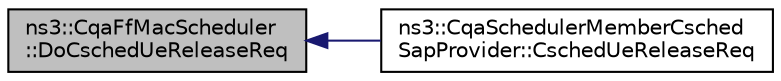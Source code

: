 digraph "ns3::CqaFfMacScheduler::DoCschedUeReleaseReq"
{
  edge [fontname="Helvetica",fontsize="10",labelfontname="Helvetica",labelfontsize="10"];
  node [fontname="Helvetica",fontsize="10",shape=record];
  rankdir="LR";
  Node1 [label="ns3::CqaFfMacScheduler\l::DoCschedUeReleaseReq",height=0.2,width=0.4,color="black", fillcolor="grey75", style="filled", fontcolor="black"];
  Node1 -> Node2 [dir="back",color="midnightblue",fontsize="10",style="solid"];
  Node2 [label="ns3::CqaSchedulerMemberCsched\lSapProvider::CschedUeReleaseReq",height=0.2,width=0.4,color="black", fillcolor="white", style="filled",URL="$d5/dfb/classns3_1_1CqaSchedulerMemberCschedSapProvider.html#a60f00655fcd4cf90a0246b06f91d9b7f"];
}
